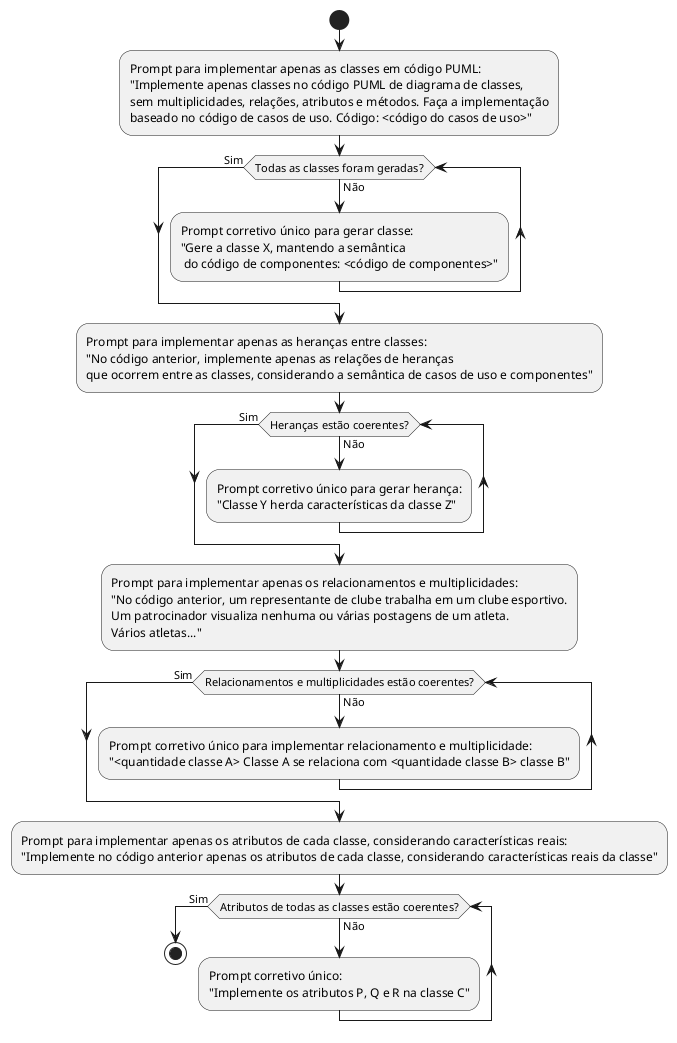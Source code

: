 @startuml diagAtividades-etapa3-diagramaClasses
skinparam linetype ortho
skinparam shadowing false
skinparam monochrome true

start

:Prompt para implementar apenas as classes em código PUML:\n"Implemente apenas classes no código PUML de diagrama de classes,\nsem multiplicidades, relações, atributos e métodos. Faça a implementação\nbaseado no código de casos de uso. Código: <código do casos de uso>";
while (Todas as classes foram geradas?) is (Não)
    :Prompt corretivo único para gerar classe:\n"Gere a classe X, mantendo a semântica\n do código de componentes: <código de componentes>";
endwhile (Sim)
:Prompt para implementar apenas as heranças entre classes:\n"No código anterior, implemente apenas as relações de heranças\nque ocorrem entre as classes, considerando a semântica de casos de uso e componentes";
while (Heranças estão coerentes?) is (Não)
    :Prompt corretivo único para gerar herança:\n"Classe Y herda características da classe Z";
endwhile (Sim)
:Prompt para implementar apenas os relacionamentos e multiplicidades:\n"No código anterior, um representante de clube trabalha em um clube esportivo.\nUm patrocinador visualiza nenhuma ou várias postagens de um atleta.\nVários atletas...";
while (Relacionamentos e multiplicidades estão coerentes?) is (Não)
    :Prompt corretivo único para implementar relacionamento e multiplicidade:\n"<quantidade classe A> Classe A se relaciona com <quantidade classe B> classe B";
endwhile (Sim)
:Prompt para implementar apenas os atributos de cada classe, considerando características reais:\n"Implemente no código anterior apenas os atributos de cada classe, considerando características reais da classe";
while (Atributos de todas as classes estão coerentes?) is (Não)
    :Prompt corretivo único:\n"Implemente os atributos P, Q e R na classe C";
endwhile (Sim)

stop
@enduml